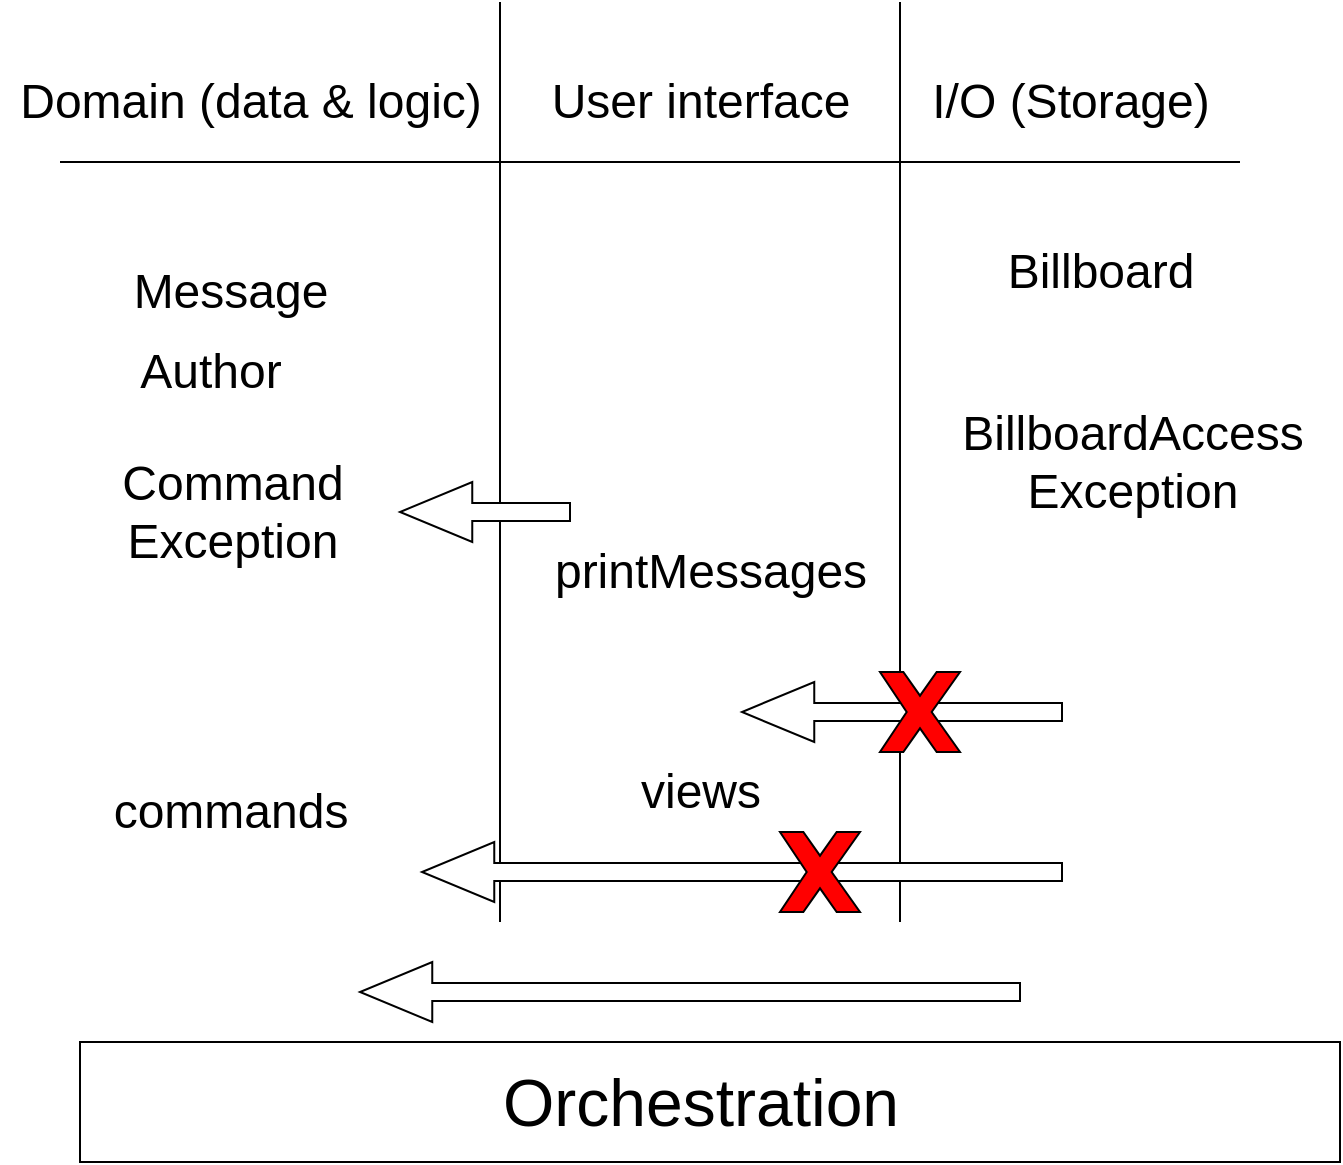 <mxfile version="16.1.2" type="device" pages="5"><diagram id="TLH-x6UkytGFcjytPADg" name="Responsabilities"><mxGraphModel dx="1186" dy="875" grid="1" gridSize="10" guides="1" tooltips="1" connect="1" arrows="1" fold="1" page="1" pageScale="1" pageWidth="827" pageHeight="1169" math="0" shadow="0"><root><mxCell id="nDE55RYVbztF-2MHtOc_-0"/><mxCell id="nDE55RYVbztF-2MHtOc_-1" parent="nDE55RYVbztF-2MHtOc_-0"/><mxCell id="nDE55RYVbztF-2MHtOc_-2" value="Domain (data &amp;amp; logic)" style="text;html=1;align=center;verticalAlign=middle;resizable=0;points=[];autosize=1;strokeColor=none;fillColor=none;fontSize=24;" parent="nDE55RYVbztF-2MHtOc_-1" vertex="1"><mxGeometry x="79" y="75" width="250" height="30" as="geometry"/></mxCell><mxCell id="nDE55RYVbztF-2MHtOc_-3" value="I/O (Storage)" style="text;html=1;align=center;verticalAlign=middle;resizable=0;points=[];autosize=1;strokeColor=none;fillColor=none;fontSize=24;" parent="nDE55RYVbztF-2MHtOc_-1" vertex="1"><mxGeometry x="539" y="75" width="150" height="30" as="geometry"/></mxCell><mxCell id="nDE55RYVbztF-2MHtOc_-4" value="User interface" style="text;html=1;align=center;verticalAlign=middle;resizable=0;points=[];autosize=1;strokeColor=none;fillColor=none;fontSize=24;" parent="nDE55RYVbztF-2MHtOc_-1" vertex="1"><mxGeometry x="349" y="75" width="160" height="30" as="geometry"/></mxCell><mxCell id="nDE55RYVbztF-2MHtOc_-5" value="" style="endArrow=none;html=1;rounded=0;edgeStyle=orthogonalEdgeStyle;" parent="nDE55RYVbztF-2MHtOc_-1" edge="1"><mxGeometry width="50" height="50" relative="1" as="geometry"><mxPoint x="329" y="500" as="sourcePoint"/><mxPoint x="329" y="40" as="targetPoint"/></mxGeometry></mxCell><mxCell id="nDE55RYVbztF-2MHtOc_-6" value="" style="endArrow=none;html=1;rounded=0;edgeStyle=orthogonalEdgeStyle;" parent="nDE55RYVbztF-2MHtOc_-1" edge="1"><mxGeometry width="50" height="50" relative="1" as="geometry"><mxPoint x="529" y="500" as="sourcePoint"/><mxPoint x="529" y="40" as="targetPoint"/></mxGeometry></mxCell><mxCell id="nDE55RYVbztF-2MHtOc_-7" value="" style="endArrow=none;html=1;rounded=0;edgeStyle=orthogonalEdgeStyle;" parent="nDE55RYVbztF-2MHtOc_-1" edge="1"><mxGeometry width="50" height="50" relative="1" as="geometry"><mxPoint x="699" y="120" as="sourcePoint"/><mxPoint x="109" y="120" as="targetPoint"/></mxGeometry></mxCell><mxCell id="nDE55RYVbztF-2MHtOc_-8" value="Message" style="text;html=1;align=center;verticalAlign=middle;resizable=0;points=[];autosize=1;strokeColor=none;fillColor=none;fontSize=24;" parent="nDE55RYVbztF-2MHtOc_-1" vertex="1"><mxGeometry x="139" y="170" width="110" height="30" as="geometry"/></mxCell><mxCell id="nDE55RYVbztF-2MHtOc_-9" value="Author" style="text;html=1;align=center;verticalAlign=middle;resizable=0;points=[];autosize=1;strokeColor=none;fillColor=none;fontSize=24;" parent="nDE55RYVbztF-2MHtOc_-1" vertex="1"><mxGeometry x="139" y="210" width="90" height="30" as="geometry"/></mxCell><mxCell id="nDE55RYVbztF-2MHtOc_-10" value="printMessages" style="text;html=1;align=center;verticalAlign=middle;resizable=0;points=[];autosize=1;strokeColor=none;fillColor=none;fontSize=24;" parent="nDE55RYVbztF-2MHtOc_-1" vertex="1"><mxGeometry x="349" y="310" width="170" height="30" as="geometry"/></mxCell><mxCell id="nDE55RYVbztF-2MHtOc_-11" value="commands" style="text;html=1;align=center;verticalAlign=middle;resizable=0;points=[];autosize=1;strokeColor=none;fillColor=none;fontSize=24;" parent="nDE55RYVbztF-2MHtOc_-1" vertex="1"><mxGeometry x="129" y="430" width="130" height="30" as="geometry"/></mxCell><mxCell id="nDE55RYVbztF-2MHtOc_-12" value="Billboard" style="text;html=1;align=center;verticalAlign=middle;resizable=0;points=[];autosize=1;strokeColor=none;fillColor=none;fontSize=24;" parent="nDE55RYVbztF-2MHtOc_-1" vertex="1"><mxGeometry x="574" y="160" width="110" height="30" as="geometry"/></mxCell><mxCell id="nDE55RYVbztF-2MHtOc_-13" value="" style="html=1;shadow=0;dashed=0;align=center;verticalAlign=middle;shape=mxgraph.arrows2.arrow;dy=0.7;dx=36.13;notch=0;fontSize=24;fontColor=#FF0000;direction=west;" parent="nDE55RYVbztF-2MHtOc_-1" vertex="1"><mxGeometry x="279" y="280" width="85" height="30" as="geometry"/></mxCell><mxCell id="nDE55RYVbztF-2MHtOc_-14" value="" style="html=1;shadow=0;dashed=0;align=center;verticalAlign=middle;shape=mxgraph.arrows2.arrow;dy=0.7;dx=36.13;notch=0;fontSize=24;fontColor=#FF0000;direction=west;" parent="nDE55RYVbztF-2MHtOc_-1" vertex="1"><mxGeometry x="450" y="380" width="160" height="30" as="geometry"/></mxCell><mxCell id="nDE55RYVbztF-2MHtOc_-15" value="views" style="text;html=1;align=center;verticalAlign=middle;resizable=0;points=[];autosize=1;strokeColor=none;fillColor=none;fontSize=24;" parent="nDE55RYVbztF-2MHtOc_-1" vertex="1"><mxGeometry x="389" y="420" width="80" height="30" as="geometry"/></mxCell><mxCell id="nDE55RYVbztF-2MHtOc_-16" value="" style="rounded=0;whiteSpace=wrap;html=1;labelBorderColor=default;fontSize=33;" parent="nDE55RYVbztF-2MHtOc_-1" vertex="1"><mxGeometry x="119" y="560" width="630" height="60" as="geometry"/></mxCell><mxCell id="nDE55RYVbztF-2MHtOc_-17" value="Orchestration" style="text;html=1;align=center;verticalAlign=middle;resizable=0;points=[];autosize=1;strokeColor=none;fillColor=none;fontSize=33;" parent="nDE55RYVbztF-2MHtOc_-1" vertex="1"><mxGeometry x="324" y="565" width="210" height="50" as="geometry"/></mxCell><mxCell id="nDE55RYVbztF-2MHtOc_-18" value="BillboardAccess&lt;br&gt;Exception" style="text;html=1;align=center;verticalAlign=middle;resizable=0;points=[];autosize=1;strokeColor=none;fillColor=none;fontSize=24;" parent="nDE55RYVbztF-2MHtOc_-1" vertex="1"><mxGeometry x="550" y="240" width="190" height="60" as="geometry"/></mxCell><mxCell id="nDE55RYVbztF-2MHtOc_-19" value="Command&lt;br&gt;Exception" style="text;html=1;align=center;verticalAlign=middle;resizable=0;points=[];autosize=1;strokeColor=none;fillColor=none;fontSize=24;" parent="nDE55RYVbztF-2MHtOc_-1" vertex="1"><mxGeometry x="130" y="265" width="130" height="60" as="geometry"/></mxCell><mxCell id="nDE55RYVbztF-2MHtOc_-20" value="" style="html=1;shadow=0;dashed=0;align=center;verticalAlign=middle;shape=mxgraph.arrows2.arrow;dy=0.7;dx=36.13;notch=0;fontSize=24;fontColor=#FF0000;direction=west;" parent="nDE55RYVbztF-2MHtOc_-1" vertex="1"><mxGeometry x="259" y="520" width="330" height="30" as="geometry"/></mxCell><mxCell id="nDE55RYVbztF-2MHtOc_-21" value="" style="verticalLabelPosition=bottom;verticalAlign=top;html=1;shape=mxgraph.basic.x;fillColor=#FF0000;" parent="nDE55RYVbztF-2MHtOc_-1" vertex="1"><mxGeometry x="519" y="375" width="40" height="40" as="geometry"/></mxCell><mxCell id="aHOwukA3MuWT-370TH3d-0" value="" style="html=1;shadow=0;dashed=0;align=center;verticalAlign=middle;shape=mxgraph.arrows2.arrow;dy=0.7;dx=36.13;notch=0;fontSize=24;fontColor=#FF0000;direction=west;" vertex="1" parent="nDE55RYVbztF-2MHtOc_-1"><mxGeometry x="290" y="460" width="320" height="30" as="geometry"/></mxCell><mxCell id="aHOwukA3MuWT-370TH3d-1" value="" style="verticalLabelPosition=bottom;verticalAlign=top;html=1;shape=mxgraph.basic.x;fillColor=#FF0000;" vertex="1" parent="nDE55RYVbztF-2MHtOc_-1"><mxGeometry x="469" y="455" width="40" height="40" as="geometry"/></mxCell></root></mxGraphModel></diagram><diagram id="nkA_IOTqcIVY8NmHyY2K" name="MVC"><mxGraphModel dx="1186" dy="875" grid="1" gridSize="10" guides="1" tooltips="1" connect="1" arrows="1" fold="1" page="1" pageScale="1" pageWidth="827" pageHeight="1169" math="0" shadow="0"><root><mxCell id="hlGQqhXxCrz_zOvvmBle-0"/><mxCell id="hlGQqhXxCrz_zOvvmBle-1" parent="hlGQqhXxCrz_zOvvmBle-0"/><mxCell id="hlGQqhXxCrz_zOvvmBle-2" value="Controller" style="ellipse;whiteSpace=wrap;html=1;aspect=fixed;" parent="hlGQqhXxCrz_zOvvmBle-1" vertex="1"><mxGeometry x="290" y="120" width="80" height="80" as="geometry"/></mxCell><mxCell id="hlGQqhXxCrz_zOvvmBle-3" value="View" style="ellipse;whiteSpace=wrap;html=1;aspect=fixed;" parent="hlGQqhXxCrz_zOvvmBle-1" vertex="1"><mxGeometry x="180" y="240" width="80" height="80" as="geometry"/></mxCell><mxCell id="hlGQqhXxCrz_zOvvmBle-4" value="Model" style="ellipse;whiteSpace=wrap;html=1;aspect=fixed;" parent="hlGQqhXxCrz_zOvvmBle-1" vertex="1"><mxGeometry x="400" y="240" width="80" height="80" as="geometry"/></mxCell><mxCell id="hlGQqhXxCrz_zOvvmBle-5" value="" style="endArrow=classic;html=1;rounded=0;exitX=0.085;exitY=0.79;exitDx=0;exitDy=0;exitPerimeter=0;" parent="hlGQqhXxCrz_zOvvmBle-1" source="hlGQqhXxCrz_zOvvmBle-2" target="hlGQqhXxCrz_zOvvmBle-3" edge="1"><mxGeometry width="50" height="50" relative="1" as="geometry"><mxPoint x="310" y="290" as="sourcePoint"/><mxPoint x="360" y="240" as="targetPoint"/></mxGeometry></mxCell><mxCell id="hlGQqhXxCrz_zOvvmBle-6" value="" style="endArrow=classic;html=1;rounded=0;entryX=0;entryY=0.5;entryDx=0;entryDy=0;" parent="hlGQqhXxCrz_zOvvmBle-1" source="hlGQqhXxCrz_zOvvmBle-3" target="hlGQqhXxCrz_zOvvmBle-4" edge="1"><mxGeometry width="50" height="50" relative="1" as="geometry"><mxPoint x="306.8" y="193.2" as="sourcePoint"/><mxPoint x="350" y="290" as="targetPoint"/></mxGeometry></mxCell><mxCell id="hlGQqhXxCrz_zOvvmBle-7" value="" style="endArrow=classic;html=1;rounded=0;" parent="hlGQqhXxCrz_zOvvmBle-1" source="hlGQqhXxCrz_zOvvmBle-2" target="hlGQqhXxCrz_zOvvmBle-4" edge="1"><mxGeometry width="50" height="50" relative="1" as="geometry"><mxPoint x="270" y="290" as="sourcePoint"/><mxPoint x="410.0" y="290" as="targetPoint"/></mxGeometry></mxCell><mxCell id="hlGQqhXxCrz_zOvvmBle-8" value="" style="endArrow=classic;html=1;rounded=0;strokeColor=#FF0000;" parent="hlGQqhXxCrz_zOvvmBle-1" edge="1"><mxGeometry width="50" height="50" relative="1" as="geometry"><mxPoint x="260" y="260" as="sourcePoint"/><mxPoint x="310" y="200" as="targetPoint"/></mxGeometry></mxCell></root></mxGraphModel></diagram><diagram id="IVs3qbxA9G17hMsgnnh2" name="Composition"><mxGraphModel dx="818" dy="603" grid="1" gridSize="10" guides="1" tooltips="1" connect="1" arrows="1" fold="1" page="1" pageScale="1" pageWidth="827" pageHeight="1169" math="0" shadow="0"><root><mxCell id="sOrv18CQVYlE2-Vitsdv-0"/><mxCell id="sOrv18CQVYlE2-Vitsdv-1" parent="sOrv18CQVYlE2-Vitsdv-0"/><mxCell id="sOrv18CQVYlE2-Vitsdv-2" value="Composable&lt;br&gt;App" style="ellipse;whiteSpace=wrap;html=1;aspect=fixed;" parent="sOrv18CQVYlE2-Vitsdv-1" vertex="1"><mxGeometry x="130" y="70" width="80" height="80" as="geometry"/></mxCell><mxCell id="sOrv18CQVYlE2-Vitsdv-3" value="" style="endArrow=classic;html=1;rounded=0;entryX=0;entryY=0.5;entryDx=0;entryDy=0;" parent="sOrv18CQVYlE2-Vitsdv-1" target="sOrv18CQVYlE2-Vitsdv-2" edge="1"><mxGeometry width="50" height="50" relative="1" as="geometry"><mxPoint x="50" y="110" as="sourcePoint"/><mxPoint x="90" y="100" as="targetPoint"/></mxGeometry></mxCell><mxCell id="sOrv18CQVYlE2-Vitsdv-5" value="Composition" style="text;html=1;align=center;verticalAlign=middle;resizable=0;points=[];autosize=1;strokeColor=none;fillColor=none;" parent="sOrv18CQVYlE2-Vitsdv-1" vertex="1"><mxGeometry x="300" y="220" width="80" height="20" as="geometry"/></mxCell><mxCell id="sOrv18CQVYlE2-Vitsdv-6" value="" style="endArrow=classic;html=1;rounded=0;entryX=0;entryY=0.5;entryDx=0;entryDy=0;" parent="sOrv18CQVYlE2-Vitsdv-1" edge="1"><mxGeometry width="50" height="50" relative="1" as="geometry"><mxPoint x="220" y="109.5" as="sourcePoint"/><mxPoint x="300" y="109.5" as="targetPoint"/></mxGeometry></mxCell><mxCell id="sOrv18CQVYlE2-Vitsdv-7" value="Board&lt;br&gt;View" style="ellipse;whiteSpace=wrap;html=1;aspect=fixed;" parent="sOrv18CQVYlE2-Vitsdv-1" vertex="1"><mxGeometry x="425" y="470" width="50" height="50" as="geometry"/></mxCell><mxCell id="sOrv18CQVYlE2-Vitsdv-8" value="Column" style="ellipse;whiteSpace=wrap;html=1;aspect=fixed;" parent="sOrv18CQVYlE2-Vitsdv-1" vertex="1"><mxGeometry x="345" y="540" width="50" height="50" as="geometry"/></mxCell><mxCell id="sOrv18CQVYlE2-Vitsdv-9" value="" style="endArrow=classic;html=1;rounded=0;exitX=0;exitY=1;exitDx=0;exitDy=0;" parent="sOrv18CQVYlE2-Vitsdv-1" source="sOrv18CQVYlE2-Vitsdv-7" target="sOrv18CQVYlE2-Vitsdv-8" edge="1"><mxGeometry width="50" height="50" relative="1" as="geometry"><mxPoint x="435" y="610" as="sourcePoint"/><mxPoint x="485" y="560" as="targetPoint"/></mxGeometry></mxCell><mxCell id="sOrv18CQVYlE2-Vitsdv-10" value="Row" style="ellipse;whiteSpace=wrap;html=1;aspect=fixed;" parent="sOrv18CQVYlE2-Vitsdv-1" vertex="1"><mxGeometry x="258" y="600" width="50" height="50" as="geometry"/></mxCell><mxCell id="sOrv18CQVYlE2-Vitsdv-11" value="Tile" style="ellipse;whiteSpace=wrap;html=1;aspect=fixed;" parent="sOrv18CQVYlE2-Vitsdv-1" vertex="1"><mxGeometry x="308" y="670" width="50" height="50" as="geometry"/></mxCell><mxCell id="sOrv18CQVYlE2-Vitsdv-12" value="" style="endArrow=classic;html=1;rounded=0;" parent="sOrv18CQVYlE2-Vitsdv-1" source="sOrv18CQVYlE2-Vitsdv-10" target="sOrv18CQVYlE2-Vitsdv-11" edge="1"><mxGeometry width="50" height="50" relative="1" as="geometry"><mxPoint x="515" y="670" as="sourcePoint"/><mxPoint x="565" y="620" as="targetPoint"/></mxGeometry></mxCell><mxCell id="sOrv18CQVYlE2-Vitsdv-16" value="" style="endArrow=classic;html=1;rounded=0;exitX=0;exitY=1;exitDx=0;exitDy=0;" parent="sOrv18CQVYlE2-Vitsdv-1" source="sOrv18CQVYlE2-Vitsdv-8" target="sOrv18CQVYlE2-Vitsdv-10" edge="1"><mxGeometry width="50" height="50" relative="1" as="geometry"><mxPoint x="355" y="580" as="sourcePoint"/><mxPoint x="395.708" y="555.551" as="targetPoint"/></mxGeometry></mxCell><mxCell id="zea3jXERtuVWsgwWU70J-2" value="" style="ellipse;whiteSpace=wrap;html=1;aspect=fixed;fillColor=#f8cecc;strokeColor=#b85450;" parent="sOrv18CQVYlE2-Vitsdv-1" vertex="1"><mxGeometry x="180" y="130" width="30" height="30" as="geometry"/></mxCell><mxCell id="zea3jXERtuVWsgwWU70J-3" value="Tile" style="ellipse;whiteSpace=wrap;html=1;aspect=fixed;" parent="sOrv18CQVYlE2-Vitsdv-1" vertex="1"><mxGeometry x="245" y="690" width="50" height="50" as="geometry"/></mxCell><mxCell id="zea3jXERtuVWsgwWU70J-4" value="Tile" style="ellipse;whiteSpace=wrap;html=1;aspect=fixed;" parent="sOrv18CQVYlE2-Vitsdv-1" vertex="1"><mxGeometry x="180" y="680" width="50" height="50" as="geometry"/></mxCell><mxCell id="zea3jXERtuVWsgwWU70J-5" value="" style="endArrow=classic;html=1;rounded=0;" parent="sOrv18CQVYlE2-Vitsdv-1" source="sOrv18CQVYlE2-Vitsdv-10" target="zea3jXERtuVWsgwWU70J-4" edge="1"><mxGeometry width="50" height="50" relative="1" as="geometry"><mxPoint x="298.23" y="662.108" as="sourcePoint"/><mxPoint x="324.93" y="687.724" as="targetPoint"/></mxGeometry></mxCell><mxCell id="zea3jXERtuVWsgwWU70J-6" value="" style="endArrow=classic;html=1;rounded=0;exitX=0.5;exitY=1;exitDx=0;exitDy=0;" parent="sOrv18CQVYlE2-Vitsdv-1" source="sOrv18CQVYlE2-Vitsdv-10" target="zea3jXERtuVWsgwWU70J-3" edge="1"><mxGeometry width="50" height="50" relative="1" as="geometry"><mxPoint x="262.951" y="663.285" as="sourcePoint"/><mxPoint x="232.032" y="696.7" as="targetPoint"/></mxGeometry></mxCell><mxCell id="zea3jXERtuVWsgwWU70J-7" value="Row" style="ellipse;whiteSpace=wrap;html=1;aspect=fixed;" parent="sOrv18CQVYlE2-Vitsdv-1" vertex="1"><mxGeometry x="453" y="590" width="50" height="50" as="geometry"/></mxCell><mxCell id="zea3jXERtuVWsgwWU70J-8" value="Tile" style="ellipse;whiteSpace=wrap;html=1;aspect=fixed;" parent="sOrv18CQVYlE2-Vitsdv-1" vertex="1"><mxGeometry x="503" y="660" width="50" height="50" as="geometry"/></mxCell><mxCell id="zea3jXERtuVWsgwWU70J-9" value="" style="endArrow=classic;html=1;rounded=0;" parent="sOrv18CQVYlE2-Vitsdv-1" source="zea3jXERtuVWsgwWU70J-7" target="zea3jXERtuVWsgwWU70J-8" edge="1"><mxGeometry width="50" height="50" relative="1" as="geometry"><mxPoint x="710" y="660" as="sourcePoint"/><mxPoint x="760" y="610" as="targetPoint"/></mxGeometry></mxCell><mxCell id="zea3jXERtuVWsgwWU70J-10" value="Tile" style="ellipse;whiteSpace=wrap;html=1;aspect=fixed;" parent="sOrv18CQVYlE2-Vitsdv-1" vertex="1"><mxGeometry x="440" y="680" width="50" height="50" as="geometry"/></mxCell><mxCell id="zea3jXERtuVWsgwWU70J-11" value="Tile" style="ellipse;whiteSpace=wrap;html=1;aspect=fixed;" parent="sOrv18CQVYlE2-Vitsdv-1" vertex="1"><mxGeometry x="375" y="670" width="50" height="50" as="geometry"/></mxCell><mxCell id="zea3jXERtuVWsgwWU70J-12" value="" style="endArrow=classic;html=1;rounded=0;" parent="sOrv18CQVYlE2-Vitsdv-1" source="zea3jXERtuVWsgwWU70J-7" target="zea3jXERtuVWsgwWU70J-11" edge="1"><mxGeometry width="50" height="50" relative="1" as="geometry"><mxPoint x="493.23" y="652.108" as="sourcePoint"/><mxPoint x="519.93" y="677.724" as="targetPoint"/></mxGeometry></mxCell><mxCell id="zea3jXERtuVWsgwWU70J-13" value="" style="endArrow=classic;html=1;rounded=0;exitX=0.5;exitY=1;exitDx=0;exitDy=0;" parent="sOrv18CQVYlE2-Vitsdv-1" source="zea3jXERtuVWsgwWU70J-7" target="zea3jXERtuVWsgwWU70J-10" edge="1"><mxGeometry width="50" height="50" relative="1" as="geometry"><mxPoint x="457.951" y="653.285" as="sourcePoint"/><mxPoint x="427.032" y="686.7" as="targetPoint"/></mxGeometry></mxCell><mxCell id="zea3jXERtuVWsgwWU70J-14" value="" style="endArrow=classic;html=1;rounded=0;exitX=1;exitY=1;exitDx=0;exitDy=0;" parent="sOrv18CQVYlE2-Vitsdv-1" source="sOrv18CQVYlE2-Vitsdv-8" target="zea3jXERtuVWsgwWU70J-7" edge="1"><mxGeometry width="50" height="50" relative="1" as="geometry"><mxPoint x="362.322" y="592.678" as="sourcePoint"/><mxPoint x="314.343" y="621.981" as="targetPoint"/></mxGeometry></mxCell><mxCell id="zea3jXERtuVWsgwWU70J-16" value="Row" style="ellipse;whiteSpace=wrap;html=1;aspect=fixed;" parent="sOrv18CQVYlE2-Vitsdv-1" vertex="1"><mxGeometry x="593" y="477.32" width="50" height="50" as="geometry"/></mxCell><mxCell id="zea3jXERtuVWsgwWU70J-17" value="Tile" style="ellipse;whiteSpace=wrap;html=1;aspect=fixed;" parent="sOrv18CQVYlE2-Vitsdv-1" vertex="1"><mxGeometry x="643" y="547.32" width="50" height="50" as="geometry"/></mxCell><mxCell id="zea3jXERtuVWsgwWU70J-18" value="" style="endArrow=classic;html=1;rounded=0;" parent="sOrv18CQVYlE2-Vitsdv-1" source="zea3jXERtuVWsgwWU70J-16" target="zea3jXERtuVWsgwWU70J-17" edge="1"><mxGeometry width="50" height="50" relative="1" as="geometry"><mxPoint x="850" y="547.32" as="sourcePoint"/><mxPoint x="900" y="497.32" as="targetPoint"/></mxGeometry></mxCell><mxCell id="zea3jXERtuVWsgwWU70J-19" value="Tile" style="ellipse;whiteSpace=wrap;html=1;aspect=fixed;" parent="sOrv18CQVYlE2-Vitsdv-1" vertex="1"><mxGeometry x="580" y="567.32" width="50" height="50" as="geometry"/></mxCell><mxCell id="zea3jXERtuVWsgwWU70J-20" value="Tile" style="ellipse;whiteSpace=wrap;html=1;aspect=fixed;" parent="sOrv18CQVYlE2-Vitsdv-1" vertex="1"><mxGeometry x="515" y="557.32" width="50" height="50" as="geometry"/></mxCell><mxCell id="zea3jXERtuVWsgwWU70J-21" value="" style="endArrow=classic;html=1;rounded=0;" parent="sOrv18CQVYlE2-Vitsdv-1" source="zea3jXERtuVWsgwWU70J-16" target="zea3jXERtuVWsgwWU70J-20" edge="1"><mxGeometry width="50" height="50" relative="1" as="geometry"><mxPoint x="633.23" y="539.428" as="sourcePoint"/><mxPoint x="659.93" y="565.044" as="targetPoint"/></mxGeometry></mxCell><mxCell id="zea3jXERtuVWsgwWU70J-22" value="" style="endArrow=classic;html=1;rounded=0;exitX=0.5;exitY=1;exitDx=0;exitDy=0;" parent="sOrv18CQVYlE2-Vitsdv-1" source="zea3jXERtuVWsgwWU70J-16" target="zea3jXERtuVWsgwWU70J-19" edge="1"><mxGeometry width="50" height="50" relative="1" as="geometry"><mxPoint x="597.951" y="540.605" as="sourcePoint"/><mxPoint x="567.032" y="574.02" as="targetPoint"/></mxGeometry></mxCell><mxCell id="zea3jXERtuVWsgwWU70J-23" value="" style="endArrow=classic;html=1;rounded=0;" parent="sOrv18CQVYlE2-Vitsdv-1" source="sOrv18CQVYlE2-Vitsdv-8" target="zea3jXERtuVWsgwWU70J-16" edge="1"><mxGeometry width="50" height="50" relative="1" as="geometry"><mxPoint x="527.678" y="469.998" as="sourcePoint"/><mxPoint x="454.343" y="509.301" as="targetPoint"/></mxGeometry></mxCell><mxCell id="zea3jXERtuVWsgwWU70J-28" value="Composable" style="ellipse;whiteSpace=wrap;html=1;aspect=fixed;" parent="sOrv18CQVYlE2-Vitsdv-1" vertex="1"><mxGeometry x="162.5" y="220" width="80" height="80" as="geometry"/></mxCell><mxCell id="zea3jXERtuVWsgwWU70J-29" value="" style="endArrow=classic;html=1;rounded=0;entryX=0;entryY=0.5;entryDx=0;entryDy=0;" parent="sOrv18CQVYlE2-Vitsdv-1" target="zea3jXERtuVWsgwWU70J-28" edge="1"><mxGeometry width="50" height="50" relative="1" as="geometry"><mxPoint x="82.5" y="260" as="sourcePoint"/><mxPoint x="122.5" y="250" as="targetPoint"/></mxGeometry></mxCell><mxCell id="zea3jXERtuVWsgwWU70J-30" value="" style="endArrow=classic;html=1;rounded=0;entryX=0;entryY=0.5;entryDx=0;entryDy=0;" parent="sOrv18CQVYlE2-Vitsdv-1" edge="1"><mxGeometry width="50" height="50" relative="1" as="geometry"><mxPoint x="252.5" y="259.5" as="sourcePoint"/><mxPoint x="332.5" y="259.5" as="targetPoint"/></mxGeometry></mxCell><mxCell id="zea3jXERtuVWsgwWU70J-32" value="Data" style="text;html=1;align=center;verticalAlign=middle;resizable=0;points=[];autosize=1;strokeColor=none;fillColor=none;" parent="sOrv18CQVYlE2-Vitsdv-1" vertex="1"><mxGeometry x="77.5" y="232.68" width="40" height="20" as="geometry"/></mxCell><mxCell id="zea3jXERtuVWsgwWU70J-33" value="Composition" style="text;html=1;align=center;verticalAlign=middle;resizable=0;points=[];autosize=1;strokeColor=none;fillColor=none;" parent="sOrv18CQVYlE2-Vitsdv-1" vertex="1"><mxGeometry x="150" y="380.0" width="80" height="20" as="geometry"/></mxCell><mxCell id="4t40e_N5Oaf3Y5Rbovl1-0" value="Composition" style="text;html=1;align=center;verticalAlign=middle;resizable=0;points=[];autosize=1;strokeColor=none;fillColor=none;" vertex="1" parent="sOrv18CQVYlE2-Vitsdv-1"><mxGeometry x="308" y="70" width="80" height="20" as="geometry"/></mxCell><mxCell id="4t40e_N5Oaf3Y5Rbovl1-1" value="Data?" style="text;html=1;align=center;verticalAlign=middle;resizable=0;points=[];autosize=1;strokeColor=none;fillColor=none;" vertex="1" parent="sOrv18CQVYlE2-Vitsdv-1"><mxGeometry x="45" y="80" width="50" height="20" as="geometry"/></mxCell><mxCell id="agZH2Bjcedg1NC9KTspC-0" value="Main&lt;br&gt;Window" style="ellipse;whiteSpace=wrap;html=1;aspect=fixed;" vertex="1" parent="sOrv18CQVYlE2-Vitsdv-1"><mxGeometry x="433" y="355" width="70" height="70" as="geometry"/></mxCell><mxCell id="agZH2Bjcedg1NC9KTspC-1" value="" style="ellipse;whiteSpace=wrap;html=1;aspect=fixed;fillColor=#f8cecc;strokeColor=#b85450;" vertex="1" parent="sOrv18CQVYlE2-Vitsdv-1"><mxGeometry x="485" y="400" width="30" height="30" as="geometry"/></mxCell><mxCell id="agZH2Bjcedg1NC9KTspC-2" value="" style="endArrow=classic;html=1;rounded=0;exitX=0;exitY=1;exitDx=0;exitDy=0;entryX=1;entryY=0;entryDx=0;entryDy=0;" edge="1" parent="sOrv18CQVYlE2-Vitsdv-1" source="agZH2Bjcedg1NC9KTspC-0" target="agZH2Bjcedg1NC9KTspC-5"><mxGeometry width="50" height="50" relative="1" as="geometry"><mxPoint x="325" y="440" as="sourcePoint"/><mxPoint x="390" y="430" as="targetPoint"/></mxGeometry></mxCell><mxCell id="agZH2Bjcedg1NC9KTspC-3" value="Menu" style="ellipse;whiteSpace=wrap;html=1;aspect=fixed;" vertex="1" parent="sOrv18CQVYlE2-Vitsdv-1"><mxGeometry x="565" y="372" width="53" height="53" as="geometry"/></mxCell><mxCell id="agZH2Bjcedg1NC9KTspC-4" value="" style="endArrow=classic;html=1;rounded=0;" edge="1" parent="sOrv18CQVYlE2-Vitsdv-1" source="agZH2Bjcedg1NC9KTspC-0" target="agZH2Bjcedg1NC9KTspC-3"><mxGeometry width="50" height="50" relative="1" as="geometry"><mxPoint x="453.251" y="424.749" as="sourcePoint"/><mxPoint x="430.643" y="463.433" as="targetPoint"/></mxGeometry></mxCell><mxCell id="agZH2Bjcedg1NC9KTspC-5" value="Content" style="ellipse;whiteSpace=wrap;html=1;aspect=fixed;" vertex="1" parent="sOrv18CQVYlE2-Vitsdv-1"><mxGeometry x="363" y="440" width="50" height="50" as="geometry"/></mxCell><mxCell id="agZH2Bjcedg1NC9KTspC-6" value="" style="endArrow=classic;html=1;rounded=0;exitX=1;exitY=1;exitDx=0;exitDy=0;" edge="1" parent="sOrv18CQVYlE2-Vitsdv-1" source="agZH2Bjcedg1NC9KTspC-5" target="sOrv18CQVYlE2-Vitsdv-7"><mxGeometry width="50" height="50" relative="1" as="geometry"><mxPoint x="210" y="510" as="sourcePoint"/><mxPoint x="260" y="460" as="targetPoint"/></mxGeometry></mxCell><mxCell id="v0zc-YtFDPi_EMWtrOgo-0" value="GetID&lt;br&gt;Dialog" style="ellipse;whiteSpace=wrap;html=1;aspect=fixed;" vertex="1" parent="sOrv18CQVYlE2-Vitsdv-1"><mxGeometry x="150" y="460" width="53" height="53" as="geometry"/></mxCell><mxCell id="v0zc-YtFDPi_EMWtrOgo-1" value="" style="endArrow=classic;html=1;rounded=0;entryX=1;entryY=0.5;entryDx=0;entryDy=0;" edge="1" parent="sOrv18CQVYlE2-Vitsdv-1" source="agZH2Bjcedg1NC9KTspC-0" target="v0zc-YtFDPi_EMWtrOgo-0"><mxGeometry width="50" height="50" relative="1" as="geometry"><mxPoint x="453.251" y="424.749" as="sourcePoint"/><mxPoint x="390.678" y="447.322" as="targetPoint"/></mxGeometry></mxCell><mxCell id="v0zc-YtFDPi_EMWtrOgo-2" value="" style="ellipse;whiteSpace=wrap;html=1;aspect=fixed;fillColor=#d5e8d4;strokeColor=#82b366;" vertex="1" parent="sOrv18CQVYlE2-Vitsdv-1"><mxGeometry x="180" y="497.32" width="30" height="30" as="geometry"/></mxCell></root></mxGraphModel></diagram><diagram id="XFgPC7SHiE-whiL49PA9" name="Layered Archtecture"><mxGraphModel dx="651" dy="484" grid="1" gridSize="10" guides="1" tooltips="1" connect="1" arrows="1" fold="1" page="1" pageScale="1" pageWidth="827" pageHeight="1169" math="0" shadow="0"><root><mxCell id="QUNlm2pRyiHpR9B8u_TT-0"/><mxCell id="QUNlm2pRyiHpR9B8u_TT-1" parent="QUNlm2pRyiHpR9B8u_TT-0"/><mxCell id="sozCLnGSaxEM8_Ai2AmW-0" value="Data Layer" style="rounded=0;whiteSpace=wrap;html=1;" parent="QUNlm2pRyiHpR9B8u_TT-1" vertex="1"><mxGeometry x="190" y="480" width="310" height="50" as="geometry"/></mxCell><mxCell id="I8IljvWTggJ1wj0o0t3Q-0" value="Domain Layer (Business Layer)" style="rounded=0;whiteSpace=wrap;html=1;" parent="QUNlm2pRyiHpR9B8u_TT-1" vertex="1"><mxGeometry x="190" y="430" width="310" height="50" as="geometry"/></mxCell><mxCell id="I8IljvWTggJ1wj0o0t3Q-1" value="Presentation Layer" style="rounded=0;whiteSpace=wrap;html=1;" parent="QUNlm2pRyiHpR9B8u_TT-1" vertex="1"><mxGeometry x="190" y="380" width="310" height="50" as="geometry"/></mxCell><mxCell id="I8IljvWTggJ1wj0o0t3Q-2" value="" style="endArrow=classic;html=1;rounded=0;" parent="QUNlm2pRyiHpR9B8u_TT-1" edge="1"><mxGeometry width="50" height="50" relative="1" as="geometry"><mxPoint x="230" y="410" as="sourcePoint"/><mxPoint x="230" y="450" as="targetPoint"/></mxGeometry></mxCell><mxCell id="I8IljvWTggJ1wj0o0t3Q-3" value="" style="endArrow=classic;html=1;rounded=0;" parent="QUNlm2pRyiHpR9B8u_TT-1" edge="1"><mxGeometry width="50" height="50" relative="1" as="geometry"><mxPoint x="230" y="470" as="sourcePoint"/><mxPoint x="230" y="510" as="targetPoint"/></mxGeometry></mxCell><mxCell id="koKv7q79C_sLxPK9YNgt-7" value="" style="group" parent="QUNlm2pRyiHpR9B8u_TT-1" vertex="1" connectable="0"><mxGeometry x="430" y="350" width="100" height="80" as="geometry"/></mxCell><mxCell id="koKv7q79C_sLxPK9YNgt-0" value="C" style="ellipse;whiteSpace=wrap;html=1;aspect=fixed;" parent="koKv7q79C_sLxPK9YNgt-7" vertex="1"><mxGeometry x="36.667" width="21.538" height="21.538" as="geometry"/></mxCell><mxCell id="koKv7q79C_sLxPK9YNgt-1" value="V" style="ellipse;whiteSpace=wrap;html=1;aspect=fixed;" parent="koKv7q79C_sLxPK9YNgt-7" vertex="1"><mxGeometry y="48" width="21.538" height="21.538" as="geometry"/></mxCell><mxCell id="koKv7q79C_sLxPK9YNgt-2" value="M" style="ellipse;whiteSpace=wrap;html=1;aspect=fixed;" parent="koKv7q79C_sLxPK9YNgt-7" vertex="1"><mxGeometry x="73.333" y="48" width="21.538" height="21.538" as="geometry"/></mxCell><mxCell id="koKv7q79C_sLxPK9YNgt-3" value="" style="endArrow=classic;html=1;rounded=0;exitX=0.085;exitY=0.79;exitDx=0;exitDy=0;exitPerimeter=0;" parent="koKv7q79C_sLxPK9YNgt-7" source="koKv7q79C_sLxPK9YNgt-0" target="koKv7q79C_sLxPK9YNgt-1" edge="1"><mxGeometry width="50" height="50" relative="1" as="geometry"><mxPoint x="43.333" y="68.0" as="sourcePoint"/><mxPoint x="60" y="48" as="targetPoint"/></mxGeometry></mxCell><mxCell id="koKv7q79C_sLxPK9YNgt-4" value="" style="endArrow=classic;html=1;rounded=0;entryX=0;entryY=0.5;entryDx=0;entryDy=0;" parent="koKv7q79C_sLxPK9YNgt-7" source="koKv7q79C_sLxPK9YNgt-1" target="koKv7q79C_sLxPK9YNgt-2" edge="1"><mxGeometry width="50" height="50" relative="1" as="geometry"><mxPoint x="42.267" y="29.28" as="sourcePoint"/><mxPoint x="56.667" y="68.0" as="targetPoint"/></mxGeometry></mxCell><mxCell id="koKv7q79C_sLxPK9YNgt-5" value="" style="endArrow=classic;html=1;rounded=0;" parent="koKv7q79C_sLxPK9YNgt-7" source="koKv7q79C_sLxPK9YNgt-0" target="koKv7q79C_sLxPK9YNgt-2" edge="1"><mxGeometry width="50" height="50" relative="1" as="geometry"><mxPoint x="30" y="68.0" as="sourcePoint"/><mxPoint x="76.667" y="68.0" as="targetPoint"/></mxGeometry></mxCell><mxCell id="koKv7q79C_sLxPK9YNgt-6" value="" style="endArrow=classic;html=1;rounded=0;strokeColor=#FF0000;" parent="koKv7q79C_sLxPK9YNgt-7" edge="1"><mxGeometry width="50" height="50" relative="1" as="geometry"><mxPoint x="26.667" y="56" as="sourcePoint"/><mxPoint x="43.333" y="32" as="targetPoint"/></mxGeometry></mxCell><mxCell id="xPbCDEJXuOsCUDQsQods-0" value="" style="endArrow=classic;html=1;rounded=0;" edge="1" parent="QUNlm2pRyiHpR9B8u_TT-1"><mxGeometry width="50" height="50" relative="1" as="geometry"><mxPoint x="520" y="500" as="sourcePoint"/><mxPoint x="520" y="470" as="targetPoint"/></mxGeometry></mxCell><mxCell id="1Jih7F8-1dYkP_6f8EYf-0" value="" style="verticalLabelPosition=bottom;verticalAlign=top;html=1;shape=mxgraph.basic.x;fillColor=#FF0000;" vertex="1" parent="QUNlm2pRyiHpR9B8u_TT-1"><mxGeometry x="530" y="480" width="11" height="15" as="geometry"/></mxCell></root></mxGraphModel></diagram><diagram id="tP1muGleJNkZxtdEtbyS" name="DB interactions"><mxGraphModel dx="1106" dy="822" grid="1" gridSize="10" guides="1" tooltips="1" connect="1" arrows="1" fold="1" page="1" pageScale="1" pageWidth="827" pageHeight="1169" math="0" shadow="0"><root><mxCell id="WgF3wN6uJbwKUoMRtvB2-0"/><mxCell id="WgF3wN6uJbwKUoMRtvB2-1" parent="WgF3wN6uJbwKUoMRtvB2-0"/><mxCell id="WgF3wN6uJbwKUoMRtvB2-3" value="" style="shape=datastore;whiteSpace=wrap;html=1;" parent="WgF3wN6uJbwKUoMRtvB2-1" vertex="1"><mxGeometry x="350" y="470" width="50" height="70" as="geometry"/></mxCell><mxCell id="WgF3wN6uJbwKUoMRtvB2-4" value="" style="ellipse;whiteSpace=wrap;html=1;aspect=fixed;" parent="WgF3wN6uJbwKUoMRtvB2-1" vertex="1"><mxGeometry x="230" y="630" width="80" height="80" as="geometry"/></mxCell><mxCell id="WgF3wN6uJbwKUoMRtvB2-5" value="" style="endArrow=classic;html=1;rounded=0;exitX=0.75;exitY=0;exitDx=0;exitDy=0;exitPerimeter=0;" parent="WgF3wN6uJbwKUoMRtvB2-1" source="WgF3wN6uJbwKUoMRtvB2-4" edge="1"><mxGeometry width="50" height="50" relative="1" as="geometry"><mxPoint x="370" y="620" as="sourcePoint"/><mxPoint x="350" y="550" as="targetPoint"/></mxGeometry></mxCell><mxCell id="WgF3wN6uJbwKUoMRtvB2-6" value="" style="ellipse;whiteSpace=wrap;html=1;aspect=fixed;" parent="WgF3wN6uJbwKUoMRtvB2-1" vertex="1"><mxGeometry x="470" y="640" width="80" height="80" as="geometry"/></mxCell><mxCell id="WgF3wN6uJbwKUoMRtvB2-7" value="" style="endArrow=classic;html=1;rounded=0;" parent="WgF3wN6uJbwKUoMRtvB2-1" edge="1"><mxGeometry width="50" height="50" relative="1" as="geometry"><mxPoint x="410" y="550" as="sourcePoint"/><mxPoint x="480" y="640" as="targetPoint"/></mxGeometry></mxCell><mxCell id="WgF3wN6uJbwKUoMRtvB2-9" value="SharedGameState" style="text;html=1;strokeColor=none;fillColor=none;align=center;verticalAlign=middle;whiteSpace=wrap;rounded=0;" parent="WgF3wN6uJbwKUoMRtvB2-1" vertex="1"><mxGeometry x="170" y="560" width="110" height="30" as="geometry"/></mxCell><mxCell id="WgF3wN6uJbwKUoMRtvB2-11" value="Board" style="text;html=1;strokeColor=none;fillColor=none;align=center;verticalAlign=middle;whiteSpace=wrap;rounded=0;" parent="WgF3wN6uJbwKUoMRtvB2-1" vertex="1"><mxGeometry x="240" y="655" width="60" height="30" as="geometry"/></mxCell><mxCell id="WgF3wN6uJbwKUoMRtvB2-12" value="Board" style="text;html=1;strokeColor=none;fillColor=none;align=center;verticalAlign=middle;whiteSpace=wrap;rounded=0;" parent="WgF3wN6uJbwKUoMRtvB2-1" vertex="1"><mxGeometry x="480" y="665" width="60" height="30" as="geometry"/></mxCell><mxCell id="GWDLY_A5tAGvPXr1rmAg-0" value="SharedGameState" style="text;html=1;strokeColor=none;fillColor=none;align=center;verticalAlign=middle;whiteSpace=wrap;rounded=0;" vertex="1" parent="WgF3wN6uJbwKUoMRtvB2-1"><mxGeometry x="460" y="560" width="110" height="30" as="geometry"/></mxCell></root></mxGraphModel></diagram></mxfile>